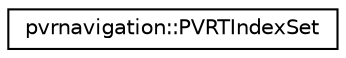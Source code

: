 digraph "Graphical Class Hierarchy"
{
  edge [fontname="Helvetica",fontsize="10",labelfontname="Helvetica",labelfontsize="10"];
  node [fontname="Helvetica",fontsize="10",shape=record];
  rankdir="LR";
  Node1 [label="pvrnavigation::PVRTIndexSet",height=0.2,width=0.4,color="black", fillcolor="white", style="filled",URL="$structpvrnavigation_1_1_p_v_r_t_index_set.html"];
}
